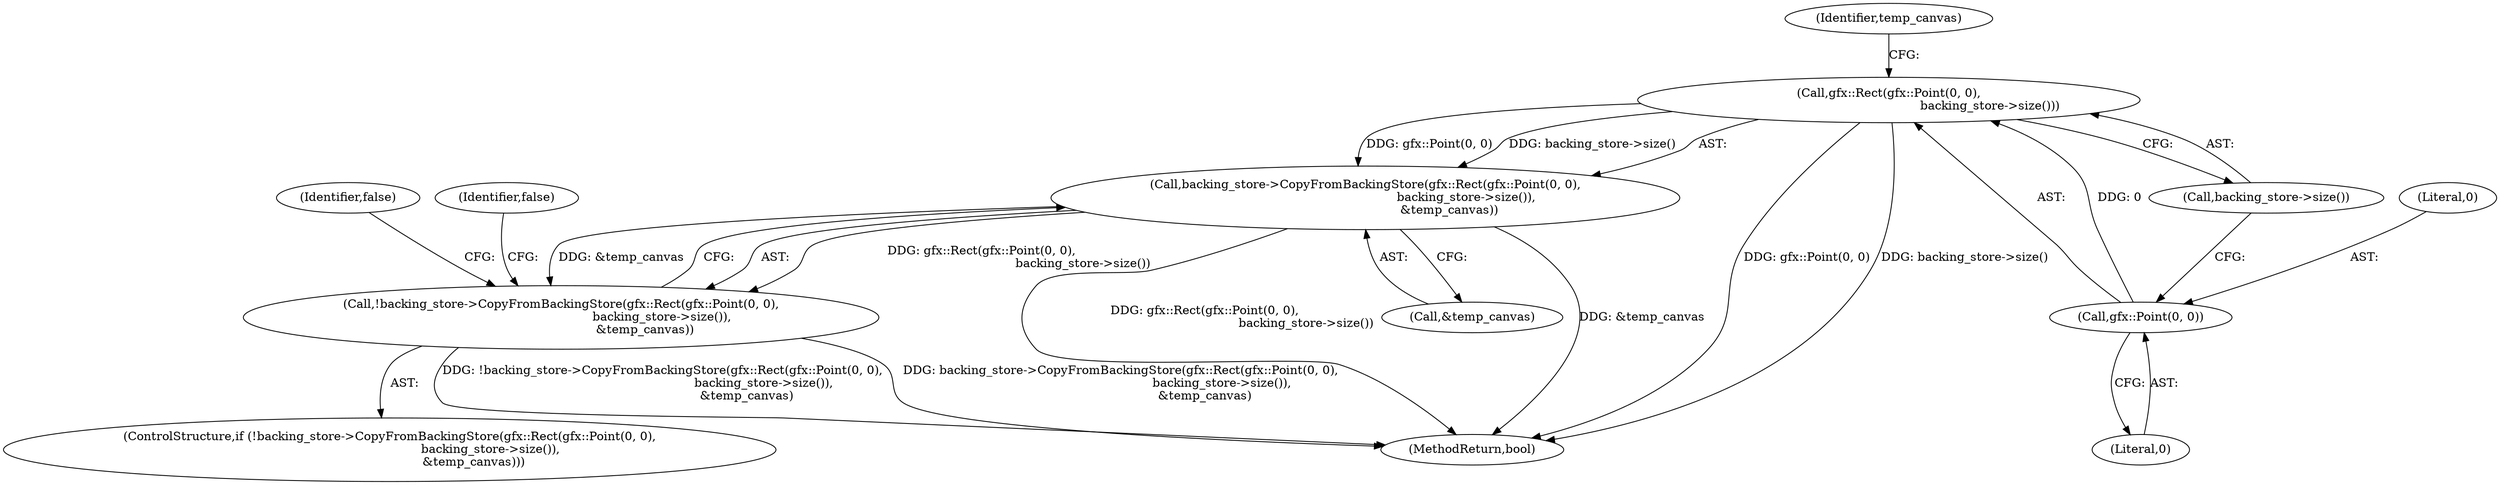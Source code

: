 digraph "1_Chrome_ee8d6fd30b022ac2c87b7a190c954e7bb3c9b21e_3@del" {
"1000106" [label="(Call,backing_store->CopyFromBackingStore(gfx::Rect(gfx::Point(0, 0),\n                                                     backing_store->size()),\n                                            &temp_canvas))"];
"1000107" [label="(Call,gfx::Rect(gfx::Point(0, 0),\n                                                     backing_store->size()))"];
"1000108" [label="(Call,gfx::Point(0, 0))"];
"1000105" [label="(Call,!backing_store->CopyFromBackingStore(gfx::Rect(gfx::Point(0, 0),\n                                                     backing_store->size()),\n                                            &temp_canvas))"];
"1000105" [label="(Call,!backing_store->CopyFromBackingStore(gfx::Rect(gfx::Point(0, 0),\n                                                     backing_store->size()),\n                                            &temp_canvas))"];
"1000111" [label="(Call,backing_store->size())"];
"1000107" [label="(Call,gfx::Rect(gfx::Point(0, 0),\n                                                     backing_store->size()))"];
"1000106" [label="(Call,backing_store->CopyFromBackingStore(gfx::Rect(gfx::Point(0, 0),\n                                                     backing_store->size()),\n                                            &temp_canvas))"];
"1000108" [label="(Call,gfx::Point(0, 0))"];
"1000104" [label="(ControlStructure,if (!backing_store->CopyFromBackingStore(gfx::Rect(gfx::Point(0, 0),\n                                                     backing_store->size()),\n                                            &temp_canvas)))"];
"1000122" [label="(MethodReturn,bool)"];
"1000113" [label="(Identifier,temp_canvas)"];
"1000110" [label="(Literal,0)"];
"1000112" [label="(Call,&temp_canvas)"];
"1000109" [label="(Literal,0)"];
"1000119" [label="(Identifier,false)"];
"1000116" [label="(Identifier,false)"];
"1000106" -> "1000105"  [label="AST: "];
"1000106" -> "1000112"  [label="CFG: "];
"1000107" -> "1000106"  [label="AST: "];
"1000112" -> "1000106"  [label="AST: "];
"1000105" -> "1000106"  [label="CFG: "];
"1000106" -> "1000122"  [label="DDG: gfx::Rect(gfx::Point(0, 0),\n                                                     backing_store->size())"];
"1000106" -> "1000122"  [label="DDG: &temp_canvas"];
"1000106" -> "1000105"  [label="DDG: gfx::Rect(gfx::Point(0, 0),\n                                                     backing_store->size())"];
"1000106" -> "1000105"  [label="DDG: &temp_canvas"];
"1000107" -> "1000106"  [label="DDG: gfx::Point(0, 0)"];
"1000107" -> "1000106"  [label="DDG: backing_store->size()"];
"1000107" -> "1000111"  [label="CFG: "];
"1000108" -> "1000107"  [label="AST: "];
"1000111" -> "1000107"  [label="AST: "];
"1000113" -> "1000107"  [label="CFG: "];
"1000107" -> "1000122"  [label="DDG: gfx::Point(0, 0)"];
"1000107" -> "1000122"  [label="DDG: backing_store->size()"];
"1000108" -> "1000107"  [label="DDG: 0"];
"1000108" -> "1000110"  [label="CFG: "];
"1000109" -> "1000108"  [label="AST: "];
"1000110" -> "1000108"  [label="AST: "];
"1000111" -> "1000108"  [label="CFG: "];
"1000105" -> "1000104"  [label="AST: "];
"1000116" -> "1000105"  [label="CFG: "];
"1000119" -> "1000105"  [label="CFG: "];
"1000105" -> "1000122"  [label="DDG: !backing_store->CopyFromBackingStore(gfx::Rect(gfx::Point(0, 0),\n                                                     backing_store->size()),\n                                            &temp_canvas)"];
"1000105" -> "1000122"  [label="DDG: backing_store->CopyFromBackingStore(gfx::Rect(gfx::Point(0, 0),\n                                                     backing_store->size()),\n                                            &temp_canvas)"];
}
